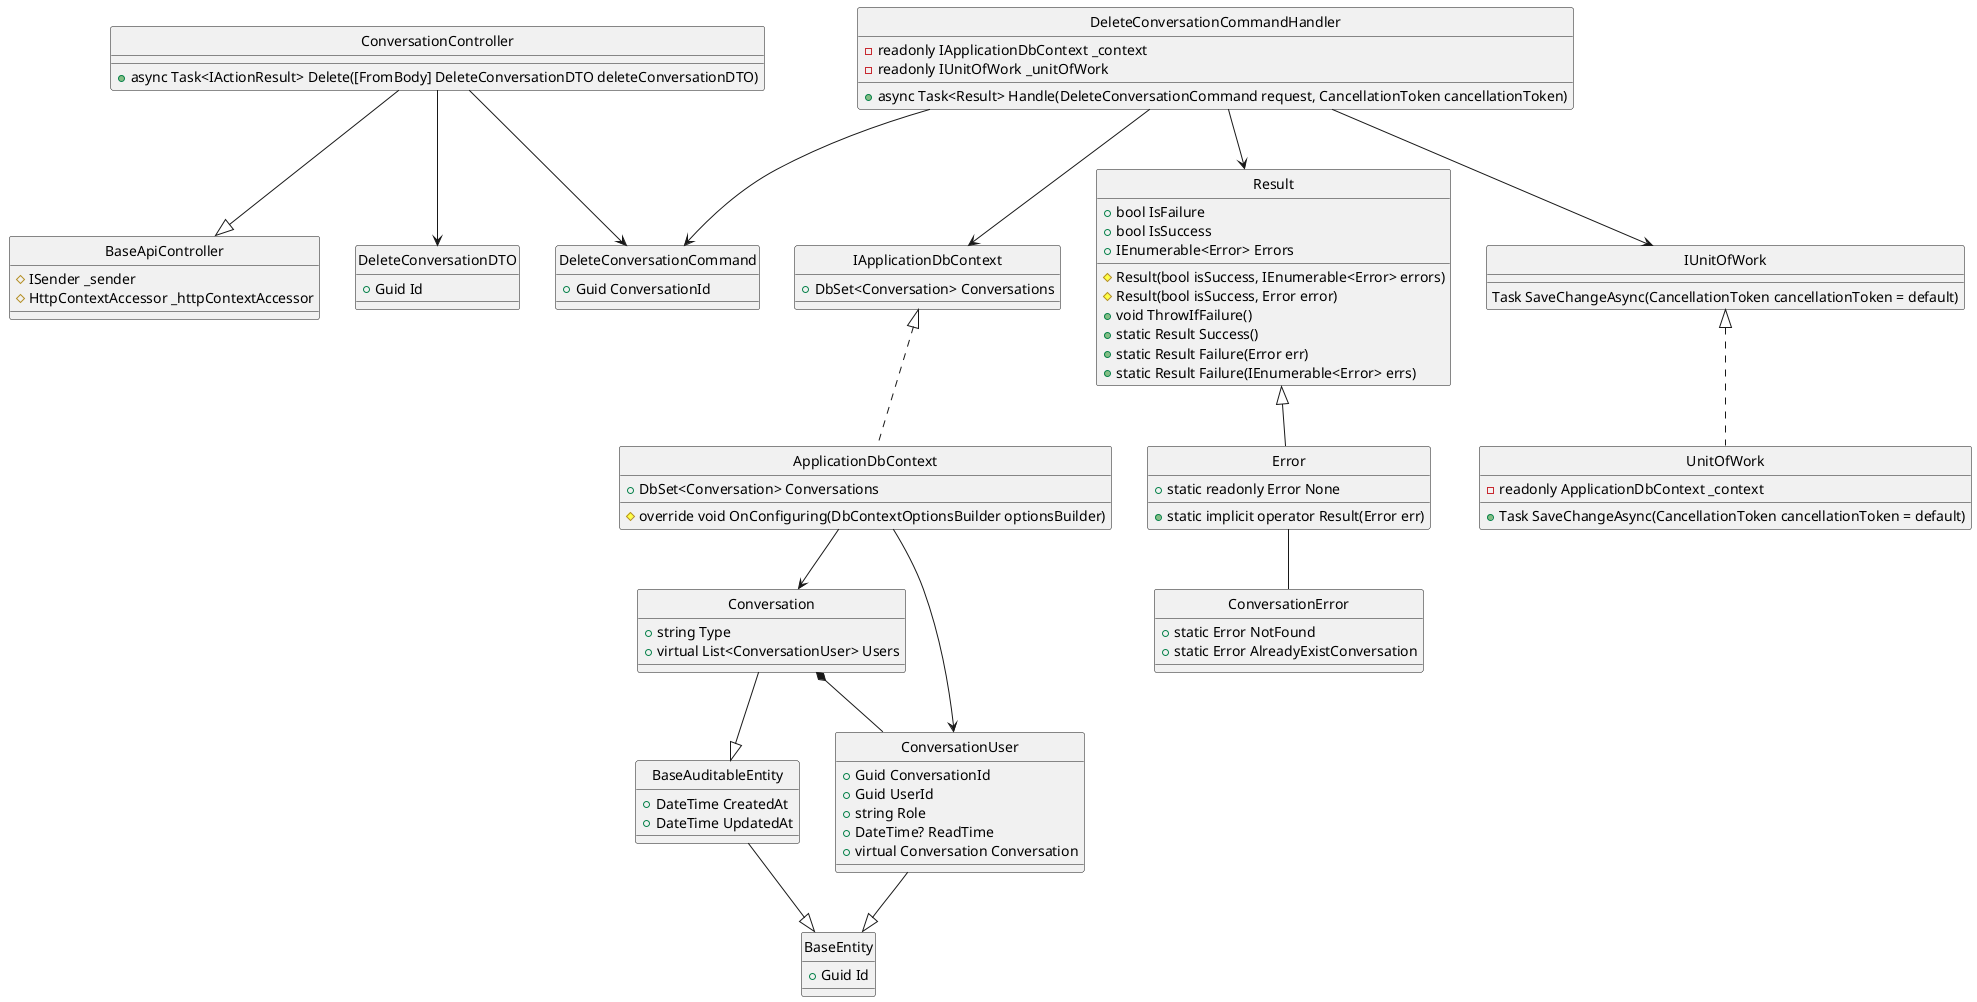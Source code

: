 @startuml 
hide circle

class BaseApiController {
    #ISender _sender
    #HttpContextAccessor _httpContextAccessor
}

class ConversationController {
    +async Task<IActionResult> Delete([FromBody] DeleteConversationDTO deleteConversationDTO)
}

class DeleteConversationCommand {
    +Guid ConversationId
}

class DeleteConversationCommandHandler {
    -readonly IApplicationDbContext _context
    -readonly IUnitOfWork _unitOfWork
    +async Task<Result> Handle(DeleteConversationCommand request, CancellationToken cancellationToken)
}

class IApplicationDbContext {
    +DbSet<Conversation> Conversations
}

class ApplicationDbContext {
    +DbSet<Conversation> Conversations
    #override void OnConfiguring(DbContextOptionsBuilder optionsBuilder)
}

class Result {
    +bool IsFailure
    +bool IsSuccess
    +IEnumerable<Error> Errors
    #Result(bool isSuccess, IEnumerable<Error> errors)
    #Result(bool isSuccess, Error error)
    +void ThrowIfFailure()
    +static Result Success()
    +static Result Failure(Error err)
    +static Result Failure(IEnumerable<Error> errs)
}

class Error {
    +static readonly Error None
    +static implicit operator Result(Error err)
}

class IUnitOfWork {
    Task SaveChangeAsync(CancellationToken cancellationToken = default)
}

class UnitOfWork {
    -readonly ApplicationDbContext _context
    +Task SaveChangeAsync(CancellationToken cancellationToken = default)
}

class ConversationError {
    +static Error NotFound
    +static Error AlreadyExistConversation
}

class DeleteConversationDTO {
    +Guid Id
}

class BaseEntity {
    +Guid Id
}

class BaseAuditableEntity{
    +DateTime CreatedAt
    +DateTime UpdatedAt
}

class Conversation {
    +string Type
    +virtual List<ConversationUser> Users
}

class ConversationUser {
    +Guid ConversationId
    +Guid UserId
    +string Role 
    +DateTime? ReadTime
    +virtual Conversation Conversation
}

ConversationController --|> BaseApiController
ConversationController --> DeleteConversationCommand
ConversationController --> DeleteConversationDTO
DeleteConversationCommandHandler --> DeleteConversationCommand
DeleteConversationCommandHandler --> Result
DeleteConversationCommandHandler --> IUnitOfWork
DeleteConversationCommandHandler --> IApplicationDbContext
IUnitOfWork <|.. UnitOfWork
IApplicationDbContext <|.. ApplicationDbContext
Result <|-- Error
Error -- ConversationError
ApplicationDbContext --> ConversationUser
ApplicationDbContext --> Conversation
ConversationUser --|> BaseEntity
Conversation --|> BaseAuditableEntity
Conversation *-- ConversationUser
BaseAuditableEntity --|>BaseEntity
@enduml